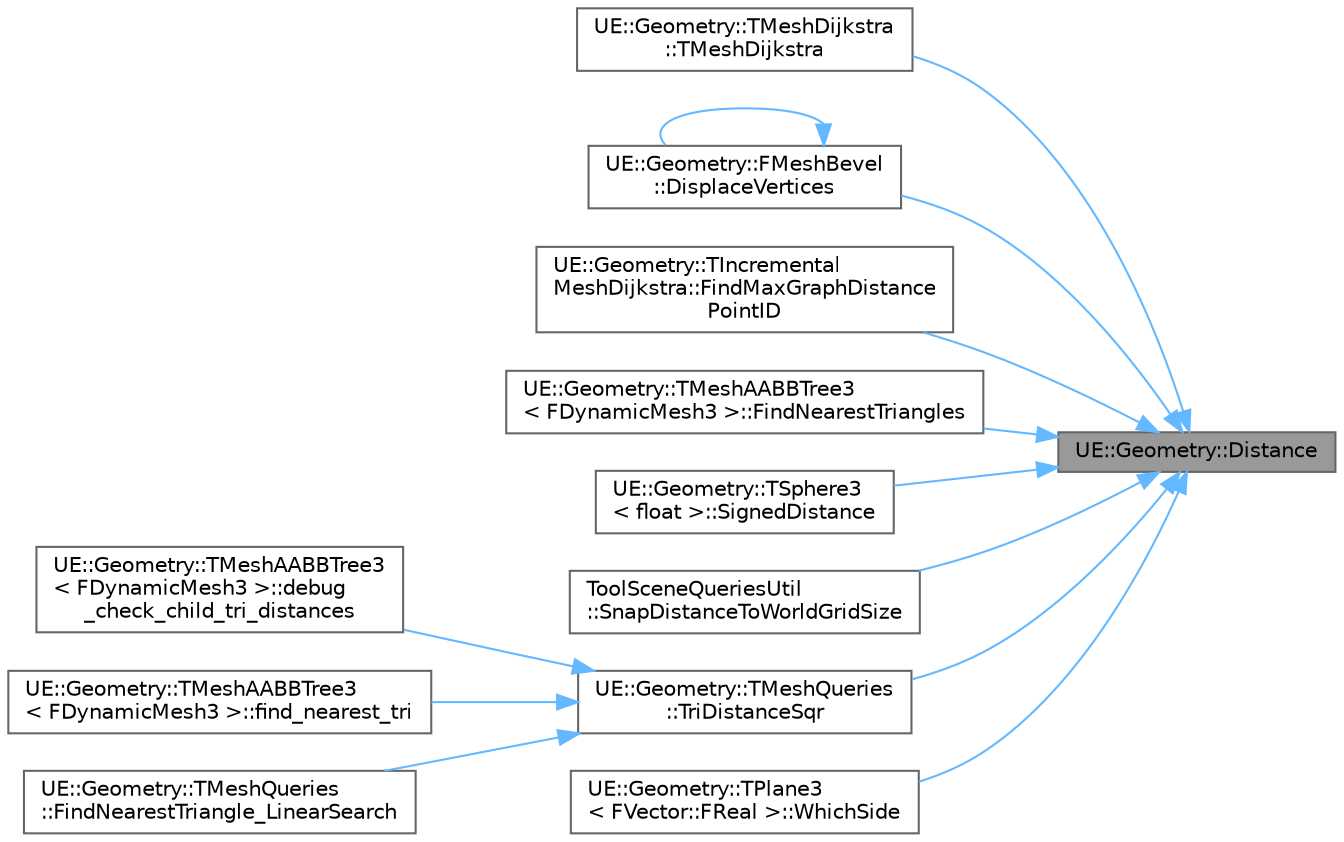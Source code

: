 digraph "UE::Geometry::Distance"
{
 // INTERACTIVE_SVG=YES
 // LATEX_PDF_SIZE
  bgcolor="transparent";
  edge [fontname=Helvetica,fontsize=10,labelfontname=Helvetica,labelfontsize=10];
  node [fontname=Helvetica,fontsize=10,shape=box,height=0.2,width=0.4];
  rankdir="RL";
  Node1 [id="Node000001",label="UE::Geometry::Distance",height=0.2,width=0.4,color="gray40", fillcolor="grey60", style="filled", fontcolor="black",tooltip=" "];
  Node1 -> Node2 [id="edge1_Node000001_Node000002",dir="back",color="steelblue1",style="solid",tooltip=" "];
  Node2 [id="Node000002",label="UE::Geometry::TMeshDijkstra\l::TMeshDijkstra",height=0.2,width=0.4,color="grey40", fillcolor="white", style="filled",URL="$d0/d1d/classUE_1_1Geometry_1_1TMeshDijkstra.html#a0fbc9b9281d6be814a210f4a99ee0110",tooltip="Construct TMeshDijkstra for the given PointSet."];
  Node1 -> Node3 [id="edge2_Node000001_Node000003",dir="back",color="steelblue1",style="solid",tooltip=" "];
  Node3 [id="Node000003",label="UE::Geometry::FMeshBevel\l::DisplaceVertices",height=0.2,width=0.4,color="grey40", fillcolor="white", style="filled",URL="$d1/d3b/classUE_1_1Geometry_1_1FMeshBevel.html#a303c37efd68e41db530764583dc8ea6b",tooltip=" "];
  Node3 -> Node3 [id="edge3_Node000003_Node000003",dir="back",color="steelblue1",style="solid",tooltip=" "];
  Node1 -> Node4 [id="edge4_Node000001_Node000004",dir="back",color="steelblue1",style="solid",tooltip=" "];
  Node4 [id="Node000004",label="UE::Geometry::TIncremental\lMeshDijkstra::FindMaxGraphDistance\lPointID",height=0.2,width=0.4,color="grey40", fillcolor="white", style="filled",URL="$df/d7b/classUE_1_1Geometry_1_1TIncrementalMeshDijkstra.html#aaabdb7b91ac250b3d10c560462b752e3",tooltip=" "];
  Node1 -> Node5 [id="edge5_Node000001_Node000005",dir="back",color="steelblue1",style="solid",tooltip=" "];
  Node5 [id="Node000005",label="UE::Geometry::TMeshAABBTree3\l\< FDynamicMesh3 \>::FindNearestTriangles",height=0.2,width=0.4,color="grey40", fillcolor="white", style="filled",URL="$dc/dc1/classUE_1_1Geometry_1_1TMeshAABBTree3.html#a6898d3661813666219cd9c0d7d2c03ae",tooltip=" "];
  Node1 -> Node6 [id="edge6_Node000001_Node000006",dir="back",color="steelblue1",style="solid",tooltip=" "];
  Node6 [id="Node000006",label="UE::Geometry::TSphere3\l\< float \>::SignedDistance",height=0.2,width=0.4,color="grey40", fillcolor="white", style="filled",URL="$d3/dd7/structUE_1_1Geometry_1_1TSphere3.html#a5c9ea2dc536abe4a8b5b7aa9ba43365d",tooltip=" "];
  Node1 -> Node7 [id="edge7_Node000001_Node000007",dir="back",color="steelblue1",style="solid",tooltip=" "];
  Node7 [id="Node000007",label="ToolSceneQueriesUtil\l::SnapDistanceToWorldGridSize",height=0.2,width=0.4,color="grey40", fillcolor="white", style="filled",URL="$d5/d20/namespaceToolSceneQueriesUtil.html#acb0bc9528df8434899526ec9c23aa82e",tooltip="Round the given distance to the nearest multiple of the world grid cell size."];
  Node1 -> Node8 [id="edge8_Node000001_Node000008",dir="back",color="steelblue1",style="solid",tooltip=" "];
  Node8 [id="Node000008",label="UE::Geometry::TMeshQueries\l::TriDistanceSqr",height=0.2,width=0.4,color="grey40", fillcolor="white", style="filled",URL="$dd/d39/classUE_1_1Geometry_1_1TMeshQueries.html#afeafcb842a804b641a8d7f5fcd3c42c2",tooltip="Compute distance from Point to triangle in Mesh, with minimal extra objects/etc."];
  Node8 -> Node9 [id="edge9_Node000008_Node000009",dir="back",color="steelblue1",style="solid",tooltip=" "];
  Node9 [id="Node000009",label="UE::Geometry::TMeshAABBTree3\l\< FDynamicMesh3 \>::debug\l_check_child_tri_distances",height=0.2,width=0.4,color="grey40", fillcolor="white", style="filled",URL="$dc/dc1/classUE_1_1Geometry_1_1TMeshAABBTree3.html#a887c864894174a9d1b5949a0f3ed2f35",tooltip=" "];
  Node8 -> Node10 [id="edge10_Node000008_Node000010",dir="back",color="steelblue1",style="solid",tooltip=" "];
  Node10 [id="Node000010",label="UE::Geometry::TMeshAABBTree3\l\< FDynamicMesh3 \>::find_nearest_tri",height=0.2,width=0.4,color="grey40", fillcolor="white", style="filled",URL="$dc/dc1/classUE_1_1Geometry_1_1TMeshAABBTree3.html#a1705dcda443c6828f58134c508332cdc",tooltip=" "];
  Node8 -> Node11 [id="edge11_Node000008_Node000011",dir="back",color="steelblue1",style="solid",tooltip=" "];
  Node11 [id="Node000011",label="UE::Geometry::TMeshQueries\l::FindNearestTriangle_LinearSearch",height=0.2,width=0.4,color="grey40", fillcolor="white", style="filled",URL="$dd/d39/classUE_1_1Geometry_1_1TMeshQueries.html#ac4ad892cd306fbf1a06251810d1858da",tooltip=" "];
  Node1 -> Node12 [id="edge12_Node000001_Node000012",dir="back",color="steelblue1",style="solid",tooltip=" "];
  Node12 [id="Node000012",label="UE::Geometry::TPlane3\l\< FVector::FReal \>::WhichSide",height=0.2,width=0.4,color="grey40", fillcolor="white", style="filled",URL="$d0/d20/structUE_1_1Geometry_1_1TPlane3.html#a0ba85ad648cdbbf53247a40bddb13c69",tooltip=" "];
}
